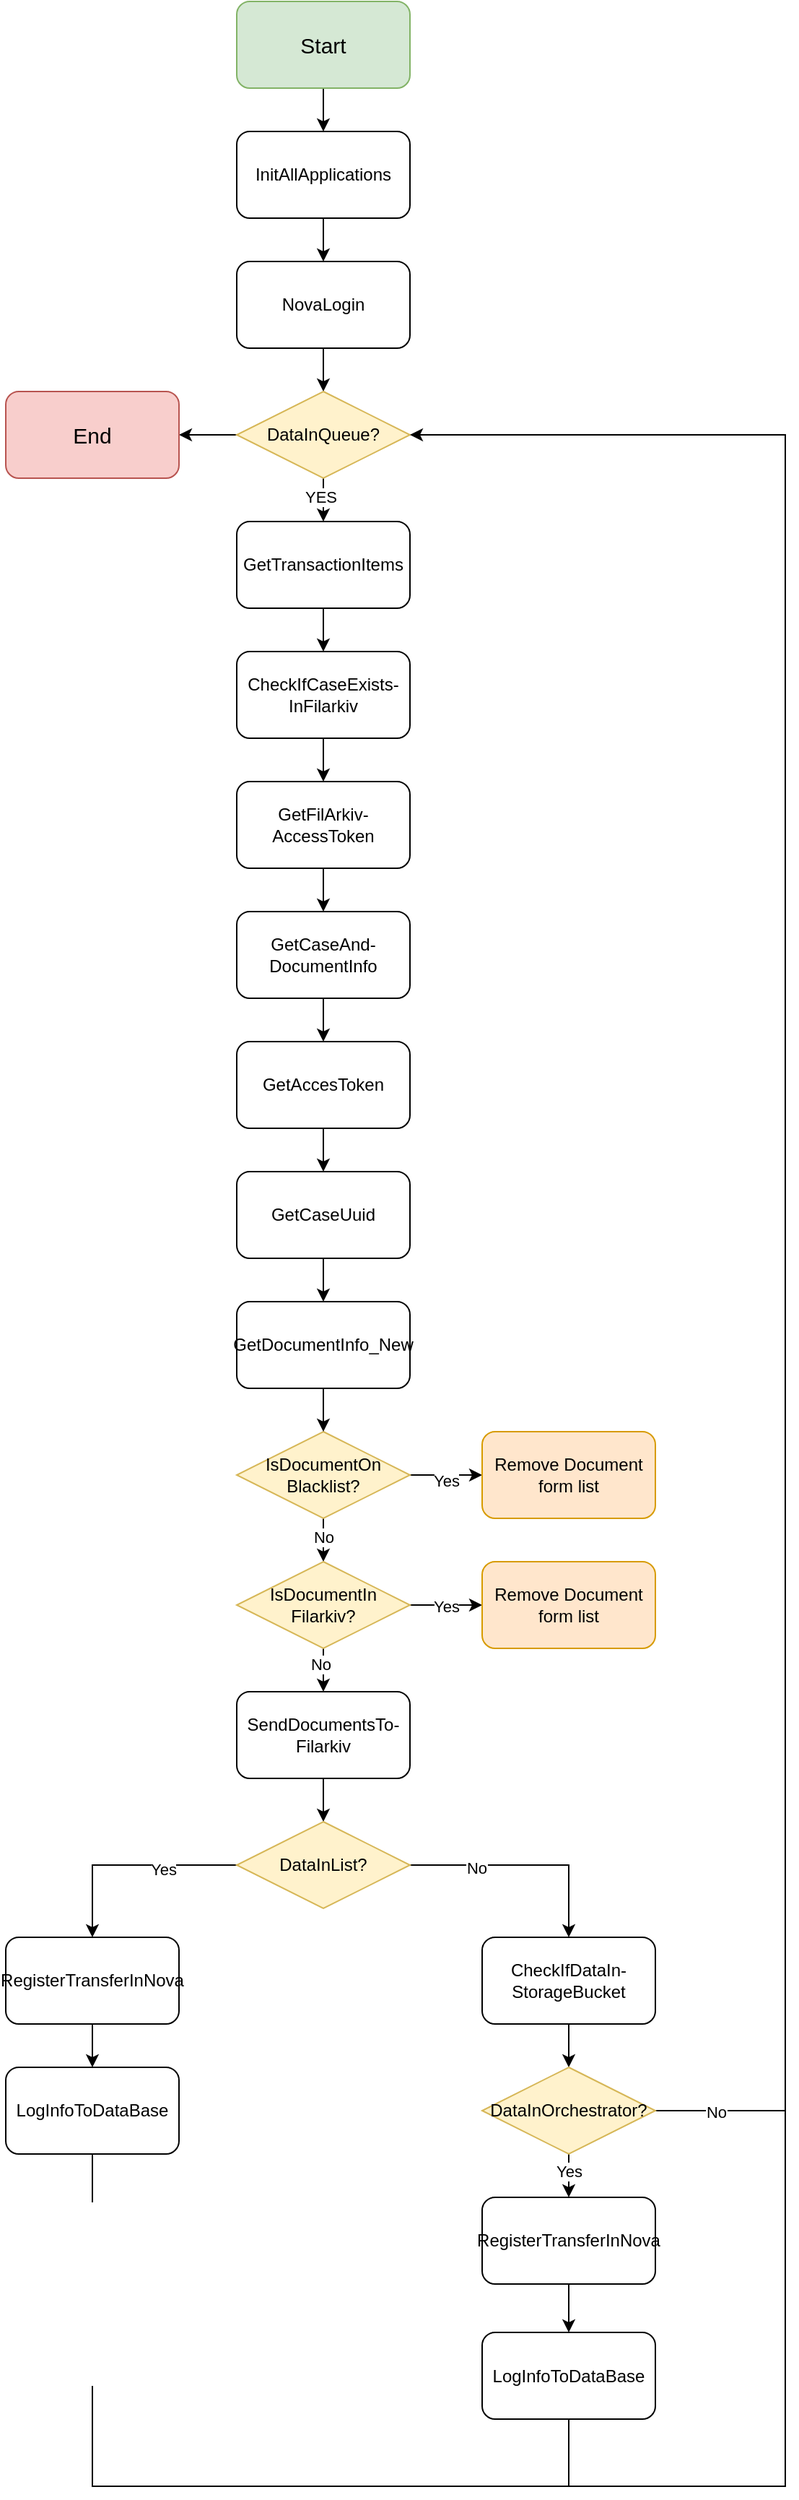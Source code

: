 <mxfile version="22.0.8" type="device">
  <diagram name="Side-1" id="EmNSNZuSTvsAi7yGus28">
    <mxGraphModel dx="1386" dy="879" grid="1" gridSize="10" guides="1" tooltips="1" connect="1" arrows="1" fold="1" page="1" pageScale="1" pageWidth="827" pageHeight="1169" math="0" shadow="0">
      <root>
        <mxCell id="0" />
        <mxCell id="1" parent="0" />
        <mxCell id="ILVo8w2cHF-E_sm-6Jmi-4" value="" style="edgeStyle=orthogonalEdgeStyle;rounded=0;orthogonalLoop=1;jettySize=auto;html=1;" parent="1" source="ILVo8w2cHF-E_sm-6Jmi-1" target="ILVo8w2cHF-E_sm-6Jmi-2" edge="1">
          <mxGeometry relative="1" as="geometry" />
        </mxCell>
        <mxCell id="ILVo8w2cHF-E_sm-6Jmi-1" value="&lt;font style=&quot;font-size: 15px;&quot;&gt;Start&lt;/font&gt;" style="rounded=1;whiteSpace=wrap;html=1;fillColor=#d5e8d4;strokeColor=#82b366;" parent="1" vertex="1">
          <mxGeometry x="340" y="80" width="120" height="60" as="geometry" />
        </mxCell>
        <mxCell id="ILVo8w2cHF-E_sm-6Jmi-5" value="" style="edgeStyle=orthogonalEdgeStyle;rounded=0;orthogonalLoop=1;jettySize=auto;html=1;" parent="1" source="ILVo8w2cHF-E_sm-6Jmi-2" target="ILVo8w2cHF-E_sm-6Jmi-3" edge="1">
          <mxGeometry relative="1" as="geometry" />
        </mxCell>
        <mxCell id="ILVo8w2cHF-E_sm-6Jmi-2" value="InitAllApplications" style="rounded=1;whiteSpace=wrap;html=1;" parent="1" vertex="1">
          <mxGeometry x="340" y="170" width="120" height="60" as="geometry" />
        </mxCell>
        <mxCell id="ILVo8w2cHF-E_sm-6Jmi-9" value="" style="edgeStyle=orthogonalEdgeStyle;rounded=0;orthogonalLoop=1;jettySize=auto;html=1;" parent="1" source="ILVo8w2cHF-E_sm-6Jmi-3" edge="1">
          <mxGeometry relative="1" as="geometry">
            <mxPoint x="400" y="350" as="targetPoint" />
          </mxGeometry>
        </mxCell>
        <mxCell id="ILVo8w2cHF-E_sm-6Jmi-3" value="NovaLogin" style="rounded=1;whiteSpace=wrap;html=1;" parent="1" vertex="1">
          <mxGeometry x="340" y="260" width="120" height="60" as="geometry" />
        </mxCell>
        <mxCell id="tiw_ZWmf1H6Ed3Wsa5TR-1" value="" style="edgeStyle=orthogonalEdgeStyle;rounded=0;orthogonalLoop=1;jettySize=auto;html=1;" edge="1" parent="1" source="ILVo8w2cHF-E_sm-6Jmi-12" target="ILVo8w2cHF-E_sm-6Jmi-26">
          <mxGeometry relative="1" as="geometry" />
        </mxCell>
        <mxCell id="tiw_ZWmf1H6Ed3Wsa5TR-3" value="YES" style="edgeLabel;html=1;align=center;verticalAlign=middle;resizable=0;points=[];" vertex="1" connectable="0" parent="tiw_ZWmf1H6Ed3Wsa5TR-1">
          <mxGeometry x="0.32" y="-2" relative="1" as="geometry">
            <mxPoint as="offset" />
          </mxGeometry>
        </mxCell>
        <mxCell id="tiw_ZWmf1H6Ed3Wsa5TR-57" value="" style="edgeStyle=orthogonalEdgeStyle;rounded=0;orthogonalLoop=1;jettySize=auto;html=1;" edge="1" parent="1" source="ILVo8w2cHF-E_sm-6Jmi-12" target="tiw_ZWmf1H6Ed3Wsa5TR-56">
          <mxGeometry relative="1" as="geometry" />
        </mxCell>
        <mxCell id="ILVo8w2cHF-E_sm-6Jmi-12" value="DataInQueue?" style="rhombus;whiteSpace=wrap;html=1;fillColor=#fff2cc;strokeColor=#d6b656;" parent="1" vertex="1">
          <mxGeometry x="340" y="350" width="120" height="60" as="geometry" />
        </mxCell>
        <mxCell id="tiw_ZWmf1H6Ed3Wsa5TR-5" value="" style="edgeStyle=orthogonalEdgeStyle;rounded=0;orthogonalLoop=1;jettySize=auto;html=1;" edge="1" parent="1" source="ILVo8w2cHF-E_sm-6Jmi-26" target="tiw_ZWmf1H6Ed3Wsa5TR-4">
          <mxGeometry relative="1" as="geometry" />
        </mxCell>
        <mxCell id="ILVo8w2cHF-E_sm-6Jmi-26" value="GetTransactionItems" style="rounded=1;whiteSpace=wrap;html=1;" parent="1" vertex="1">
          <mxGeometry x="340" y="440" width="120" height="60" as="geometry" />
        </mxCell>
        <mxCell id="tiw_ZWmf1H6Ed3Wsa5TR-12" value="" style="edgeStyle=orthogonalEdgeStyle;rounded=0;orthogonalLoop=1;jettySize=auto;html=1;" edge="1" parent="1" source="ILVo8w2cHF-E_sm-6Jmi-32" target="tiw_ZWmf1H6Ed3Wsa5TR-11">
          <mxGeometry relative="1" as="geometry" />
        </mxCell>
        <mxCell id="ILVo8w2cHF-E_sm-6Jmi-32" value="GetAccesToken" style="rounded=1;whiteSpace=wrap;html=1;" parent="1" vertex="1">
          <mxGeometry x="340" y="800" width="120" height="60" as="geometry" />
        </mxCell>
        <mxCell id="tiw_ZWmf1H6Ed3Wsa5TR-46" value="" style="edgeStyle=orthogonalEdgeStyle;rounded=0;orthogonalLoop=1;jettySize=auto;html=1;" edge="1" parent="1" source="ILVo8w2cHF-E_sm-6Jmi-36" target="ILVo8w2cHF-E_sm-6Jmi-41">
          <mxGeometry relative="1" as="geometry" />
        </mxCell>
        <mxCell id="ILVo8w2cHF-E_sm-6Jmi-36" value="RegisterTransferInNova" style="rounded=1;whiteSpace=wrap;html=1;" parent="1" vertex="1">
          <mxGeometry x="180" y="1420" width="120" height="60" as="geometry" />
        </mxCell>
        <mxCell id="tiw_ZWmf1H6Ed3Wsa5TR-18" value="" style="edgeStyle=orthogonalEdgeStyle;rounded=0;orthogonalLoop=1;jettySize=auto;html=1;" edge="1" parent="1" source="ILVo8w2cHF-E_sm-6Jmi-37" target="tiw_ZWmf1H6Ed3Wsa5TR-17">
          <mxGeometry relative="1" as="geometry" />
        </mxCell>
        <mxCell id="tiw_ZWmf1H6Ed3Wsa5TR-20" value="Yes" style="edgeLabel;html=1;align=center;verticalAlign=middle;resizable=0;points=[];" vertex="1" connectable="0" parent="tiw_ZWmf1H6Ed3Wsa5TR-18">
          <mxGeometry y="-4" relative="1" as="geometry">
            <mxPoint as="offset" />
          </mxGeometry>
        </mxCell>
        <mxCell id="tiw_ZWmf1H6Ed3Wsa5TR-26" value="" style="edgeStyle=orthogonalEdgeStyle;rounded=0;orthogonalLoop=1;jettySize=auto;html=1;" edge="1" parent="1" source="ILVo8w2cHF-E_sm-6Jmi-37" target="tiw_ZWmf1H6Ed3Wsa5TR-25">
          <mxGeometry relative="1" as="geometry" />
        </mxCell>
        <mxCell id="tiw_ZWmf1H6Ed3Wsa5TR-27" value="No" style="edgeLabel;html=1;align=center;verticalAlign=middle;resizable=0;points=[];" vertex="1" connectable="0" parent="tiw_ZWmf1H6Ed3Wsa5TR-26">
          <mxGeometry x="0.32" relative="1" as="geometry">
            <mxPoint as="offset" />
          </mxGeometry>
        </mxCell>
        <mxCell id="ILVo8w2cHF-E_sm-6Jmi-37" value="IsDocumentOn&lt;br&gt;Blacklist?" style="rhombus;whiteSpace=wrap;html=1;fillColor=#fff2cc;strokeColor=#d6b656;" parent="1" vertex="1">
          <mxGeometry x="340" y="1070" width="120" height="60" as="geometry" />
        </mxCell>
        <mxCell id="tiw_ZWmf1H6Ed3Wsa5TR-48" value="" style="edgeStyle=orthogonalEdgeStyle;rounded=0;orthogonalLoop=1;jettySize=auto;html=1;" edge="1" parent="1" source="ILVo8w2cHF-E_sm-6Jmi-40" target="tiw_ZWmf1H6Ed3Wsa5TR-47">
          <mxGeometry relative="1" as="geometry" />
        </mxCell>
        <mxCell id="ILVo8w2cHF-E_sm-6Jmi-40" value="CheckIfDataIn-&lt;br&gt;StorageBucket" style="rounded=1;whiteSpace=wrap;html=1;" parent="1" vertex="1">
          <mxGeometry x="510" y="1420" width="120" height="60" as="geometry" />
        </mxCell>
        <mxCell id="tiw_ZWmf1H6Ed3Wsa5TR-53" style="edgeStyle=orthogonalEdgeStyle;rounded=0;orthogonalLoop=1;jettySize=auto;html=1;entryX=1;entryY=0.5;entryDx=0;entryDy=0;" edge="1" parent="1" source="ILVo8w2cHF-E_sm-6Jmi-41" target="ILVo8w2cHF-E_sm-6Jmi-12">
          <mxGeometry relative="1" as="geometry">
            <Array as="points">
              <mxPoint x="240" y="1800" />
              <mxPoint x="720" y="1800" />
              <mxPoint x="720" y="380" />
            </Array>
          </mxGeometry>
        </mxCell>
        <mxCell id="ILVo8w2cHF-E_sm-6Jmi-41" value="LogInfoToDataBase" style="rounded=1;whiteSpace=wrap;html=1;" parent="1" vertex="1">
          <mxGeometry x="180" y="1510" width="120" height="60" as="geometry" />
        </mxCell>
        <mxCell id="tiw_ZWmf1H6Ed3Wsa5TR-7" value="" style="edgeStyle=orthogonalEdgeStyle;rounded=0;orthogonalLoop=1;jettySize=auto;html=1;" edge="1" parent="1" source="tiw_ZWmf1H6Ed3Wsa5TR-4" target="tiw_ZWmf1H6Ed3Wsa5TR-6">
          <mxGeometry relative="1" as="geometry" />
        </mxCell>
        <mxCell id="tiw_ZWmf1H6Ed3Wsa5TR-4" value="CheckIfCaseExists-&lt;br&gt;InFilarkiv" style="rounded=1;whiteSpace=wrap;html=1;" vertex="1" parent="1">
          <mxGeometry x="340" y="530" width="120" height="60" as="geometry" />
        </mxCell>
        <mxCell id="tiw_ZWmf1H6Ed3Wsa5TR-9" value="" style="edgeStyle=orthogonalEdgeStyle;rounded=0;orthogonalLoop=1;jettySize=auto;html=1;" edge="1" parent="1" source="tiw_ZWmf1H6Ed3Wsa5TR-6" target="tiw_ZWmf1H6Ed3Wsa5TR-8">
          <mxGeometry relative="1" as="geometry" />
        </mxCell>
        <mxCell id="tiw_ZWmf1H6Ed3Wsa5TR-6" value="GetFilArkiv-AccessToken" style="rounded=1;whiteSpace=wrap;html=1;" vertex="1" parent="1">
          <mxGeometry x="340" y="620" width="120" height="60" as="geometry" />
        </mxCell>
        <mxCell id="tiw_ZWmf1H6Ed3Wsa5TR-10" value="" style="edgeStyle=orthogonalEdgeStyle;rounded=0;orthogonalLoop=1;jettySize=auto;html=1;" edge="1" parent="1" source="tiw_ZWmf1H6Ed3Wsa5TR-8" target="ILVo8w2cHF-E_sm-6Jmi-32">
          <mxGeometry relative="1" as="geometry" />
        </mxCell>
        <mxCell id="tiw_ZWmf1H6Ed3Wsa5TR-8" value="GetCaseAnd-&lt;br&gt;DocumentInfo" style="rounded=1;whiteSpace=wrap;html=1;" vertex="1" parent="1">
          <mxGeometry x="340" y="710" width="120" height="60" as="geometry" />
        </mxCell>
        <mxCell id="tiw_ZWmf1H6Ed3Wsa5TR-14" value="" style="edgeStyle=orthogonalEdgeStyle;rounded=0;orthogonalLoop=1;jettySize=auto;html=1;" edge="1" parent="1" source="tiw_ZWmf1H6Ed3Wsa5TR-11" target="tiw_ZWmf1H6Ed3Wsa5TR-13">
          <mxGeometry relative="1" as="geometry" />
        </mxCell>
        <mxCell id="tiw_ZWmf1H6Ed3Wsa5TR-11" value="GetCaseUuid" style="rounded=1;whiteSpace=wrap;html=1;" vertex="1" parent="1">
          <mxGeometry x="340" y="890" width="120" height="60" as="geometry" />
        </mxCell>
        <mxCell id="tiw_ZWmf1H6Ed3Wsa5TR-16" value="" style="edgeStyle=orthogonalEdgeStyle;rounded=0;orthogonalLoop=1;jettySize=auto;html=1;" edge="1" parent="1" source="tiw_ZWmf1H6Ed3Wsa5TR-13" target="ILVo8w2cHF-E_sm-6Jmi-37">
          <mxGeometry relative="1" as="geometry" />
        </mxCell>
        <mxCell id="tiw_ZWmf1H6Ed3Wsa5TR-13" value="GetDocumentInfo_New" style="rounded=1;whiteSpace=wrap;html=1;" vertex="1" parent="1">
          <mxGeometry x="340" y="980" width="120" height="60" as="geometry" />
        </mxCell>
        <mxCell id="tiw_ZWmf1H6Ed3Wsa5TR-17" value="Remove Document&lt;br&gt;form list" style="rounded=1;whiteSpace=wrap;html=1;fillColor=#ffe6cc;strokeColor=#d79b00;" vertex="1" parent="1">
          <mxGeometry x="510" y="1070" width="120" height="60" as="geometry" />
        </mxCell>
        <mxCell id="tiw_ZWmf1H6Ed3Wsa5TR-29" value="" style="edgeStyle=orthogonalEdgeStyle;rounded=0;orthogonalLoop=1;jettySize=auto;html=1;" edge="1" parent="1" source="tiw_ZWmf1H6Ed3Wsa5TR-25" target="tiw_ZWmf1H6Ed3Wsa5TR-28">
          <mxGeometry relative="1" as="geometry" />
        </mxCell>
        <mxCell id="tiw_ZWmf1H6Ed3Wsa5TR-30" value="Yes" style="edgeLabel;html=1;align=center;verticalAlign=middle;resizable=0;points=[];" vertex="1" connectable="0" parent="tiw_ZWmf1H6Ed3Wsa5TR-29">
          <mxGeometry y="-1" relative="1" as="geometry">
            <mxPoint as="offset" />
          </mxGeometry>
        </mxCell>
        <mxCell id="tiw_ZWmf1H6Ed3Wsa5TR-32" value="" style="edgeStyle=orthogonalEdgeStyle;rounded=0;orthogonalLoop=1;jettySize=auto;html=1;" edge="1" parent="1" source="tiw_ZWmf1H6Ed3Wsa5TR-25" target="tiw_ZWmf1H6Ed3Wsa5TR-31">
          <mxGeometry relative="1" as="geometry" />
        </mxCell>
        <mxCell id="tiw_ZWmf1H6Ed3Wsa5TR-36" value="No" style="edgeLabel;html=1;align=center;verticalAlign=middle;resizable=0;points=[];" vertex="1" connectable="0" parent="tiw_ZWmf1H6Ed3Wsa5TR-32">
          <mxGeometry x="0.24" y="-2" relative="1" as="geometry">
            <mxPoint as="offset" />
          </mxGeometry>
        </mxCell>
        <mxCell id="tiw_ZWmf1H6Ed3Wsa5TR-25" value="IsDocumentIn&lt;br&gt;Filarkiv?" style="rhombus;whiteSpace=wrap;html=1;fillColor=#fff2cc;strokeColor=#d6b656;" vertex="1" parent="1">
          <mxGeometry x="340" y="1160" width="120" height="60" as="geometry" />
        </mxCell>
        <mxCell id="tiw_ZWmf1H6Ed3Wsa5TR-28" value="Remove Document&lt;br&gt;form list" style="rounded=1;whiteSpace=wrap;html=1;fillColor=#ffe6cc;strokeColor=#d79b00;" vertex="1" parent="1">
          <mxGeometry x="510" y="1160" width="120" height="60" as="geometry" />
        </mxCell>
        <mxCell id="tiw_ZWmf1H6Ed3Wsa5TR-38" value="" style="edgeStyle=orthogonalEdgeStyle;rounded=0;orthogonalLoop=1;jettySize=auto;html=1;" edge="1" parent="1" source="tiw_ZWmf1H6Ed3Wsa5TR-31" target="tiw_ZWmf1H6Ed3Wsa5TR-37">
          <mxGeometry relative="1" as="geometry" />
        </mxCell>
        <mxCell id="tiw_ZWmf1H6Ed3Wsa5TR-31" value="SendDocumentsTo-&lt;br&gt;Filarkiv" style="rounded=1;whiteSpace=wrap;html=1;" vertex="1" parent="1">
          <mxGeometry x="340" y="1250" width="120" height="60" as="geometry" />
        </mxCell>
        <mxCell id="tiw_ZWmf1H6Ed3Wsa5TR-39" style="edgeStyle=orthogonalEdgeStyle;rounded=0;orthogonalLoop=1;jettySize=auto;html=1;" edge="1" parent="1" source="tiw_ZWmf1H6Ed3Wsa5TR-37" target="ILVo8w2cHF-E_sm-6Jmi-40">
          <mxGeometry relative="1" as="geometry" />
        </mxCell>
        <mxCell id="tiw_ZWmf1H6Ed3Wsa5TR-42" value="No" style="edgeLabel;html=1;align=center;verticalAlign=middle;resizable=0;points=[];" vertex="1" connectable="0" parent="tiw_ZWmf1H6Ed3Wsa5TR-39">
          <mxGeometry x="-0.425" y="-2" relative="1" as="geometry">
            <mxPoint as="offset" />
          </mxGeometry>
        </mxCell>
        <mxCell id="tiw_ZWmf1H6Ed3Wsa5TR-41" style="edgeStyle=orthogonalEdgeStyle;rounded=0;orthogonalLoop=1;jettySize=auto;html=1;" edge="1" parent="1" source="tiw_ZWmf1H6Ed3Wsa5TR-37" target="ILVo8w2cHF-E_sm-6Jmi-36">
          <mxGeometry relative="1" as="geometry" />
        </mxCell>
        <mxCell id="tiw_ZWmf1H6Ed3Wsa5TR-44" value="Yes" style="edgeLabel;html=1;align=center;verticalAlign=middle;resizable=0;points=[];" vertex="1" connectable="0" parent="tiw_ZWmf1H6Ed3Wsa5TR-41">
          <mxGeometry x="-0.32" y="3" relative="1" as="geometry">
            <mxPoint as="offset" />
          </mxGeometry>
        </mxCell>
        <mxCell id="tiw_ZWmf1H6Ed3Wsa5TR-37" value="DataInList?" style="rhombus;whiteSpace=wrap;html=1;fillColor=#fff2cc;strokeColor=#d6b656;" vertex="1" parent="1">
          <mxGeometry x="340" y="1340" width="120" height="60" as="geometry" />
        </mxCell>
        <mxCell id="tiw_ZWmf1H6Ed3Wsa5TR-51" value="" style="edgeStyle=orthogonalEdgeStyle;rounded=0;orthogonalLoop=1;jettySize=auto;html=1;" edge="1" parent="1" source="tiw_ZWmf1H6Ed3Wsa5TR-47" target="tiw_ZWmf1H6Ed3Wsa5TR-49">
          <mxGeometry relative="1" as="geometry" />
        </mxCell>
        <mxCell id="tiw_ZWmf1H6Ed3Wsa5TR-60" value="Yes" style="edgeLabel;html=1;align=center;verticalAlign=middle;resizable=0;points=[];" vertex="1" connectable="0" parent="tiw_ZWmf1H6Ed3Wsa5TR-51">
          <mxGeometry x="0.28" relative="1" as="geometry">
            <mxPoint as="offset" />
          </mxGeometry>
        </mxCell>
        <mxCell id="tiw_ZWmf1H6Ed3Wsa5TR-58" style="edgeStyle=orthogonalEdgeStyle;rounded=0;orthogonalLoop=1;jettySize=auto;html=1;endArrow=none;endFill=0;" edge="1" parent="1" source="tiw_ZWmf1H6Ed3Wsa5TR-47">
          <mxGeometry relative="1" as="geometry">
            <mxPoint x="720" y="1540" as="targetPoint" />
          </mxGeometry>
        </mxCell>
        <mxCell id="tiw_ZWmf1H6Ed3Wsa5TR-59" value="No" style="edgeLabel;html=1;align=center;verticalAlign=middle;resizable=0;points=[];" vertex="1" connectable="0" parent="tiw_ZWmf1H6Ed3Wsa5TR-58">
          <mxGeometry x="-0.072" y="-1" relative="1" as="geometry">
            <mxPoint as="offset" />
          </mxGeometry>
        </mxCell>
        <mxCell id="tiw_ZWmf1H6Ed3Wsa5TR-47" value="DataInOrchestrator?" style="rhombus;whiteSpace=wrap;html=1;fillColor=#fff2cc;strokeColor=#d6b656;" vertex="1" parent="1">
          <mxGeometry x="510" y="1510" width="120" height="60" as="geometry" />
        </mxCell>
        <mxCell id="tiw_ZWmf1H6Ed3Wsa5TR-52" value="" style="edgeStyle=orthogonalEdgeStyle;rounded=0;orthogonalLoop=1;jettySize=auto;html=1;" edge="1" parent="1" source="tiw_ZWmf1H6Ed3Wsa5TR-49" target="tiw_ZWmf1H6Ed3Wsa5TR-50">
          <mxGeometry relative="1" as="geometry" />
        </mxCell>
        <mxCell id="tiw_ZWmf1H6Ed3Wsa5TR-49" value="RegisterTransferInNova" style="rounded=1;whiteSpace=wrap;html=1;" vertex="1" parent="1">
          <mxGeometry x="510" y="1600" width="120" height="60" as="geometry" />
        </mxCell>
        <mxCell id="tiw_ZWmf1H6Ed3Wsa5TR-61" style="edgeStyle=orthogonalEdgeStyle;rounded=0;orthogonalLoop=1;jettySize=auto;html=1;endArrow=none;endFill=0;" edge="1" parent="1" source="tiw_ZWmf1H6Ed3Wsa5TR-50">
          <mxGeometry relative="1" as="geometry">
            <mxPoint x="570" y="1800" as="targetPoint" />
          </mxGeometry>
        </mxCell>
        <mxCell id="tiw_ZWmf1H6Ed3Wsa5TR-50" value="LogInfoToDataBase" style="rounded=1;whiteSpace=wrap;html=1;" vertex="1" parent="1">
          <mxGeometry x="510" y="1693.5" width="120" height="60" as="geometry" />
        </mxCell>
        <mxCell id="tiw_ZWmf1H6Ed3Wsa5TR-56" value="&lt;font style=&quot;font-size: 15px;&quot;&gt;End&lt;/font&gt;" style="rounded=1;whiteSpace=wrap;html=1;fillColor=#f8cecc;strokeColor=#b85450;" vertex="1" parent="1">
          <mxGeometry x="180" y="350" width="120" height="60" as="geometry" />
        </mxCell>
      </root>
    </mxGraphModel>
  </diagram>
</mxfile>
